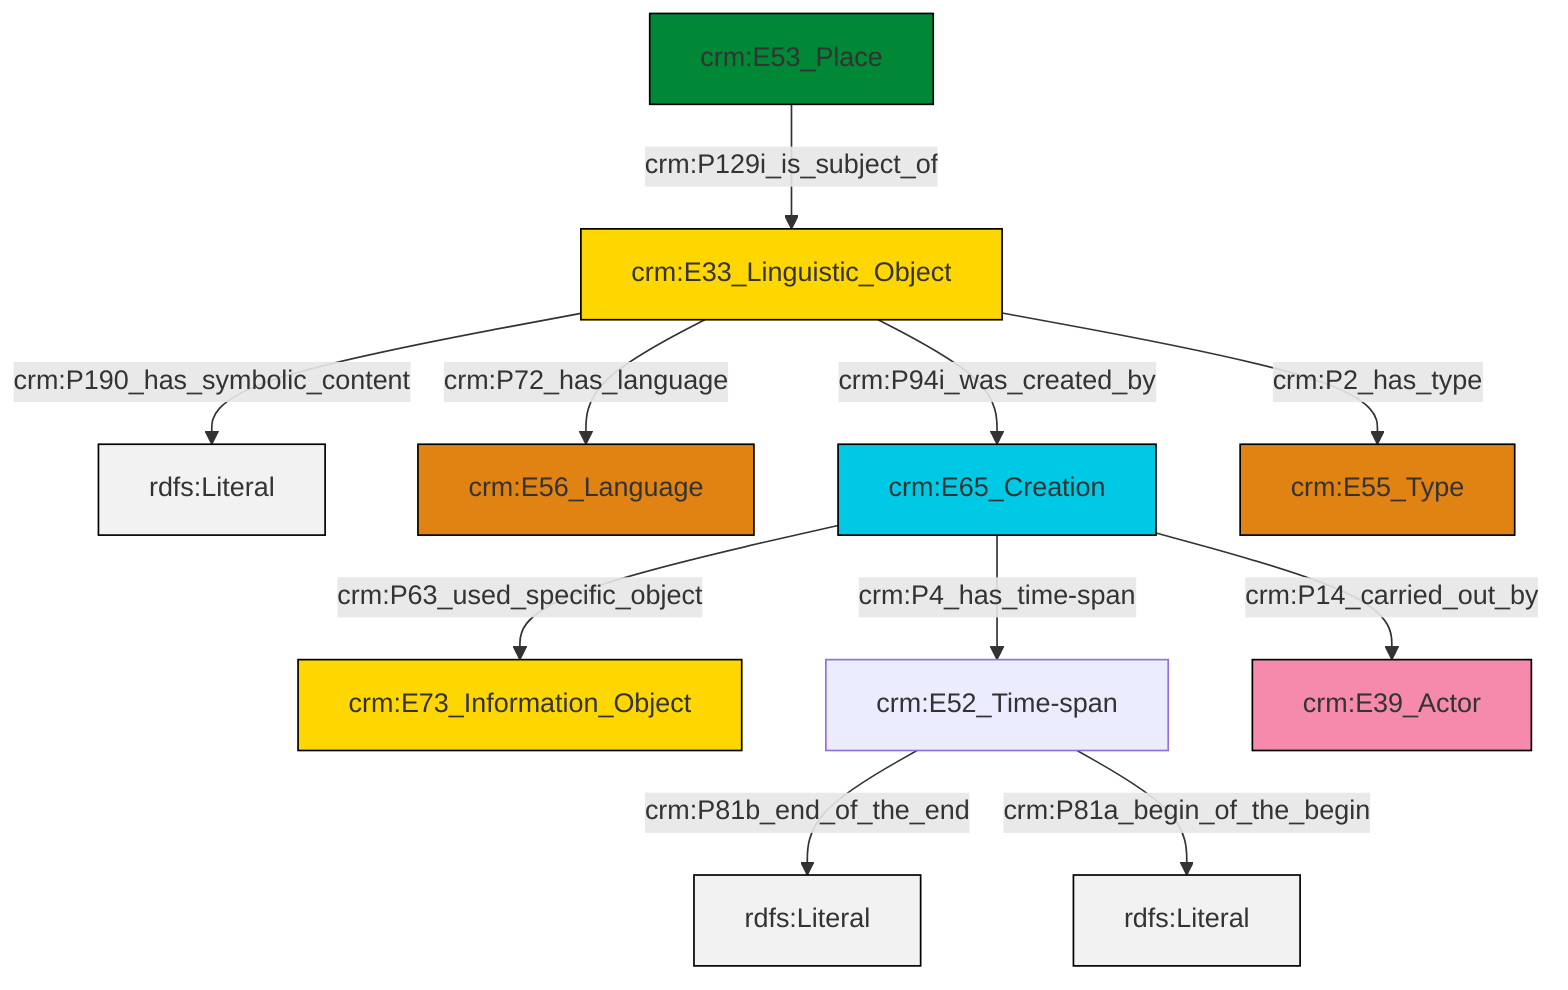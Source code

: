 graph TD
classDef Literal fill:#f2f2f2,stroke:#000000;
classDef CRM_Entity fill:#FFFFFF,stroke:#000000;
classDef Temporal_Entity fill:#00C9E6, stroke:#000000;
classDef Type fill:#E18312, stroke:#000000;
classDef Time-Span fill:#2C9C91, stroke:#000000;
classDef Appellation fill:#FFEB7F, stroke:#000000;
classDef Place fill:#008836, stroke:#000000;
classDef Persistent_Item fill:#B266B2, stroke:#000000;
classDef Conceptual_Object fill:#FFD700, stroke:#000000;
classDef Physical_Thing fill:#D2B48C, stroke:#000000;
classDef Actor fill:#f58aad, stroke:#000000;
classDef PC_Classes fill:#4ce600, stroke:#000000;
classDef Multi fill:#cccccc,stroke:#000000;

0["crm:E33_Linguistic_Object"]:::Conceptual_Object -->|crm:P190_has_symbolic_content| 1[rdfs:Literal]:::Literal
4["crm:E52_Time-span"]:::Default -->|crm:P81b_end_of_the_end| 5[rdfs:Literal]:::Literal
0["crm:E33_Linguistic_Object"]:::Conceptual_Object -->|crm:P72_has_language| 6["crm:E56_Language"]:::Type
7["crm:E65_Creation"]:::Temporal_Entity -->|crm:P4_has_time-span| 4["crm:E52_Time-span"]:::Default
0["crm:E33_Linguistic_Object"]:::Conceptual_Object -->|crm:P94i_was_created_by| 7["crm:E65_Creation"]:::Temporal_Entity
7["crm:E65_Creation"]:::Temporal_Entity -->|crm:P63_used_specific_object| 2["crm:E73_Information_Object"]:::Conceptual_Object
7["crm:E65_Creation"]:::Temporal_Entity -->|crm:P14_carried_out_by| 8["crm:E39_Actor"]:::Actor
0["crm:E33_Linguistic_Object"]:::Conceptual_Object -->|crm:P2_has_type| 15["crm:E55_Type"]:::Type
4["crm:E52_Time-span"]:::Default -->|crm:P81a_begin_of_the_begin| 16[rdfs:Literal]:::Literal
13["crm:E53_Place"]:::Place -->|crm:P129i_is_subject_of| 0["crm:E33_Linguistic_Object"]:::Conceptual_Object